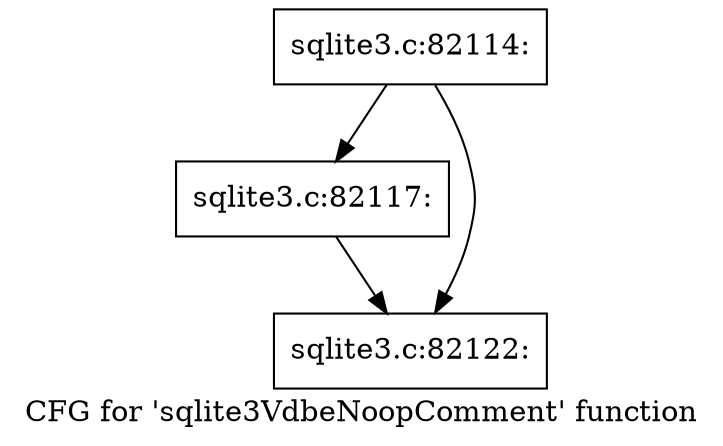 digraph "CFG for 'sqlite3VdbeNoopComment' function" {
	label="CFG for 'sqlite3VdbeNoopComment' function";

	Node0x55c0f8c32090 [shape=record,label="{sqlite3.c:82114:}"];
	Node0x55c0f8c32090 -> Node0x55c0f720a1e0;
	Node0x55c0f8c32090 -> Node0x55c0f720a230;
	Node0x55c0f720a1e0 [shape=record,label="{sqlite3.c:82117:}"];
	Node0x55c0f720a1e0 -> Node0x55c0f720a230;
	Node0x55c0f720a230 [shape=record,label="{sqlite3.c:82122:}"];
}
